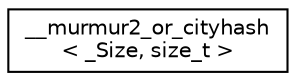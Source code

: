 digraph "Graphical Class Hierarchy"
{
  edge [fontname="Helvetica",fontsize="10",labelfontname="Helvetica",labelfontsize="10"];
  node [fontname="Helvetica",fontsize="10",shape=record];
  rankdir="LR";
  Node1 [label="__murmur2_or_cityhash\l\< _Size, size_t \>",height=0.2,width=0.4,color="black", fillcolor="white", style="filled",URL="$struct____murmur2__or__cityhash.xhtml"];
}
